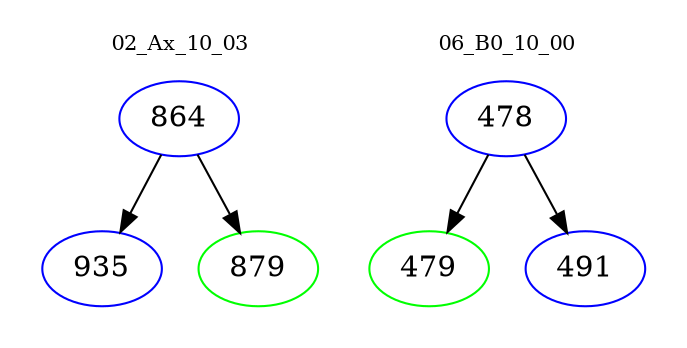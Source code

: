 digraph{
subgraph cluster_0 {
color = white
label = "02_Ax_10_03";
fontsize=10;
T0_864 [label="864", color="blue"]
T0_864 -> T0_935 [color="black"]
T0_935 [label="935", color="blue"]
T0_864 -> T0_879 [color="black"]
T0_879 [label="879", color="green"]
}
subgraph cluster_1 {
color = white
label = "06_B0_10_00";
fontsize=10;
T1_478 [label="478", color="blue"]
T1_478 -> T1_479 [color="black"]
T1_479 [label="479", color="green"]
T1_478 -> T1_491 [color="black"]
T1_491 [label="491", color="blue"]
}
}
